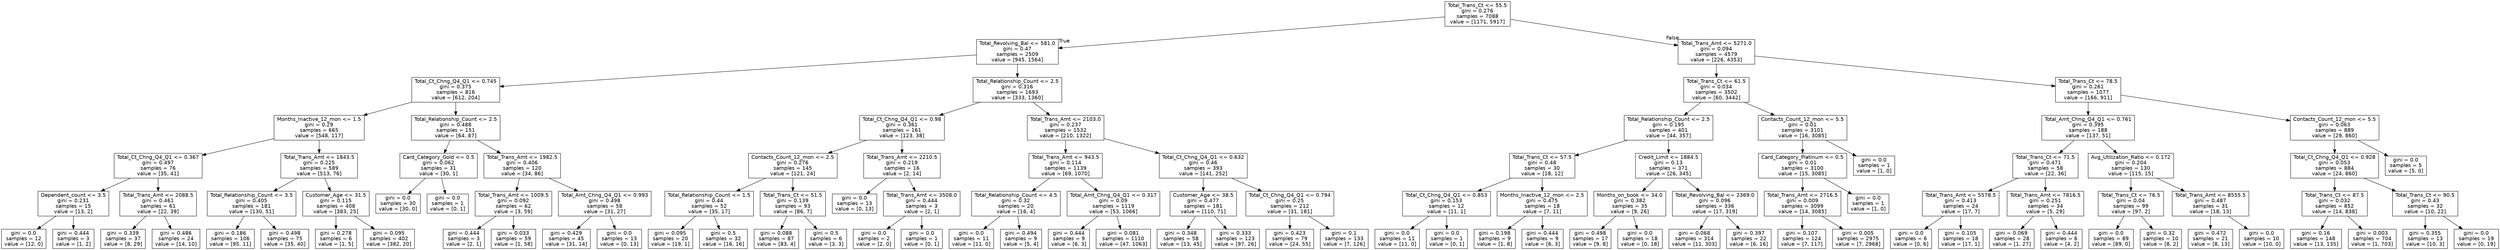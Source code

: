 digraph Tree {
node [shape=box, fontname="helvetica"] ;
edge [fontname="helvetica"] ;
0 [label="Total_Trans_Ct <= 55.5\ngini = 0.276\nsamples = 7088\nvalue = [1171, 5917]"] ;
1 [label="Total_Revolving_Bal <= 581.0\ngini = 0.47\nsamples = 2509\nvalue = [945, 1564]"] ;
0 -> 1 [labeldistance=2.5, labelangle=45, headlabel="True"] ;
2 [label="Total_Ct_Chng_Q4_Q1 <= 0.745\ngini = 0.375\nsamples = 816\nvalue = [612, 204]"] ;
1 -> 2 ;
3 [label="Months_Inactive_12_mon <= 1.5\ngini = 0.29\nsamples = 665\nvalue = [548, 117]"] ;
2 -> 3 ;
4 [label="Total_Ct_Chng_Q4_Q1 <= 0.367\ngini = 0.497\nsamples = 76\nvalue = [35, 41]"] ;
3 -> 4 ;
5 [label="Dependent_count <= 3.5\ngini = 0.231\nsamples = 15\nvalue = [13, 2]"] ;
4 -> 5 ;
6 [label="gini = 0.0\nsamples = 12\nvalue = [12, 0]"] ;
5 -> 6 ;
7 [label="gini = 0.444\nsamples = 3\nvalue = [1, 2]"] ;
5 -> 7 ;
8 [label="Total_Trans_Amt <= 2088.5\ngini = 0.461\nsamples = 61\nvalue = [22, 39]"] ;
4 -> 8 ;
9 [label="gini = 0.339\nsamples = 37\nvalue = [8, 29]"] ;
8 -> 9 ;
10 [label="gini = 0.486\nsamples = 24\nvalue = [14, 10]"] ;
8 -> 10 ;
11 [label="Total_Trans_Amt <= 1843.5\ngini = 0.225\nsamples = 589\nvalue = [513, 76]"] ;
3 -> 11 ;
12 [label="Total_Relationship_Count <= 3.5\ngini = 0.405\nsamples = 181\nvalue = [130, 51]"] ;
11 -> 12 ;
13 [label="gini = 0.186\nsamples = 106\nvalue = [95, 11]"] ;
12 -> 13 ;
14 [label="gini = 0.498\nsamples = 75\nvalue = [35, 40]"] ;
12 -> 14 ;
15 [label="Customer_Age <= 31.5\ngini = 0.115\nsamples = 408\nvalue = [383, 25]"] ;
11 -> 15 ;
16 [label="gini = 0.278\nsamples = 6\nvalue = [1, 5]"] ;
15 -> 16 ;
17 [label="gini = 0.095\nsamples = 402\nvalue = [382, 20]"] ;
15 -> 17 ;
18 [label="Total_Relationship_Count <= 2.5\ngini = 0.488\nsamples = 151\nvalue = [64, 87]"] ;
2 -> 18 ;
19 [label="Card_Category_Gold <= 0.5\ngini = 0.062\nsamples = 31\nvalue = [30, 1]"] ;
18 -> 19 ;
20 [label="gini = 0.0\nsamples = 30\nvalue = [30, 0]"] ;
19 -> 20 ;
21 [label="gini = 0.0\nsamples = 1\nvalue = [0, 1]"] ;
19 -> 21 ;
22 [label="Total_Trans_Amt <= 1982.5\ngini = 0.406\nsamples = 120\nvalue = [34, 86]"] ;
18 -> 22 ;
23 [label="Total_Trans_Amt <= 1009.5\ngini = 0.092\nsamples = 62\nvalue = [3, 59]"] ;
22 -> 23 ;
24 [label="gini = 0.444\nsamples = 3\nvalue = [2, 1]"] ;
23 -> 24 ;
25 [label="gini = 0.033\nsamples = 59\nvalue = [1, 58]"] ;
23 -> 25 ;
26 [label="Total_Amt_Chng_Q4_Q1 <= 0.993\ngini = 0.498\nsamples = 58\nvalue = [31, 27]"] ;
22 -> 26 ;
27 [label="gini = 0.429\nsamples = 45\nvalue = [31, 14]"] ;
26 -> 27 ;
28 [label="gini = 0.0\nsamples = 13\nvalue = [0, 13]"] ;
26 -> 28 ;
29 [label="Total_Relationship_Count <= 2.5\ngini = 0.316\nsamples = 1693\nvalue = [333, 1360]"] ;
1 -> 29 ;
30 [label="Total_Ct_Chng_Q4_Q1 <= 0.98\ngini = 0.361\nsamples = 161\nvalue = [123, 38]"] ;
29 -> 30 ;
31 [label="Contacts_Count_12_mon <= 2.5\ngini = 0.276\nsamples = 145\nvalue = [121, 24]"] ;
30 -> 31 ;
32 [label="Total_Relationship_Count <= 1.5\ngini = 0.44\nsamples = 52\nvalue = [35, 17]"] ;
31 -> 32 ;
33 [label="gini = 0.095\nsamples = 20\nvalue = [19, 1]"] ;
32 -> 33 ;
34 [label="gini = 0.5\nsamples = 32\nvalue = [16, 16]"] ;
32 -> 34 ;
35 [label="Total_Trans_Ct <= 51.5\ngini = 0.139\nsamples = 93\nvalue = [86, 7]"] ;
31 -> 35 ;
36 [label="gini = 0.088\nsamples = 87\nvalue = [83, 4]"] ;
35 -> 36 ;
37 [label="gini = 0.5\nsamples = 6\nvalue = [3, 3]"] ;
35 -> 37 ;
38 [label="Total_Trans_Amt <= 2210.5\ngini = 0.219\nsamples = 16\nvalue = [2, 14]"] ;
30 -> 38 ;
39 [label="gini = 0.0\nsamples = 13\nvalue = [0, 13]"] ;
38 -> 39 ;
40 [label="Total_Trans_Amt <= 3508.0\ngini = 0.444\nsamples = 3\nvalue = [2, 1]"] ;
38 -> 40 ;
41 [label="gini = 0.0\nsamples = 2\nvalue = [2, 0]"] ;
40 -> 41 ;
42 [label="gini = 0.0\nsamples = 1\nvalue = [0, 1]"] ;
40 -> 42 ;
43 [label="Total_Trans_Amt <= 2103.0\ngini = 0.237\nsamples = 1532\nvalue = [210, 1322]"] ;
29 -> 43 ;
44 [label="Total_Trans_Amt <= 943.5\ngini = 0.114\nsamples = 1139\nvalue = [69, 1070]"] ;
43 -> 44 ;
45 [label="Total_Relationship_Count <= 4.5\ngini = 0.32\nsamples = 20\nvalue = [16, 4]"] ;
44 -> 45 ;
46 [label="gini = 0.0\nsamples = 11\nvalue = [11, 0]"] ;
45 -> 46 ;
47 [label="gini = 0.494\nsamples = 9\nvalue = [5, 4]"] ;
45 -> 47 ;
48 [label="Total_Amt_Chng_Q4_Q1 <= 0.317\ngini = 0.09\nsamples = 1119\nvalue = [53, 1066]"] ;
44 -> 48 ;
49 [label="gini = 0.444\nsamples = 9\nvalue = [6, 3]"] ;
48 -> 49 ;
50 [label="gini = 0.081\nsamples = 1110\nvalue = [47, 1063]"] ;
48 -> 50 ;
51 [label="Total_Ct_Chng_Q4_Q1 <= 0.632\ngini = 0.46\nsamples = 393\nvalue = [141, 252]"] ;
43 -> 51 ;
52 [label="Customer_Age <= 38.5\ngini = 0.477\nsamples = 181\nvalue = [110, 71]"] ;
51 -> 52 ;
53 [label="gini = 0.348\nsamples = 58\nvalue = [13, 45]"] ;
52 -> 53 ;
54 [label="gini = 0.333\nsamples = 123\nvalue = [97, 26]"] ;
52 -> 54 ;
55 [label="Total_Ct_Chng_Q4_Q1 <= 0.794\ngini = 0.25\nsamples = 212\nvalue = [31, 181]"] ;
51 -> 55 ;
56 [label="gini = 0.423\nsamples = 79\nvalue = [24, 55]"] ;
55 -> 56 ;
57 [label="gini = 0.1\nsamples = 133\nvalue = [7, 126]"] ;
55 -> 57 ;
58 [label="Total_Trans_Amt <= 5271.0\ngini = 0.094\nsamples = 4579\nvalue = [226, 4353]"] ;
0 -> 58 [labeldistance=2.5, labelangle=-45, headlabel="False"] ;
59 [label="Total_Trans_Ct <= 61.5\ngini = 0.034\nsamples = 3502\nvalue = [60, 3442]"] ;
58 -> 59 ;
60 [label="Total_Relationship_Count <= 2.5\ngini = 0.195\nsamples = 401\nvalue = [44, 357]"] ;
59 -> 60 ;
61 [label="Total_Trans_Ct <= 57.5\ngini = 0.48\nsamples = 30\nvalue = [18, 12]"] ;
60 -> 61 ;
62 [label="Total_Ct_Chng_Q4_Q1 <= 0.853\ngini = 0.153\nsamples = 12\nvalue = [11, 1]"] ;
61 -> 62 ;
63 [label="gini = 0.0\nsamples = 11\nvalue = [11, 0]"] ;
62 -> 63 ;
64 [label="gini = 0.0\nsamples = 1\nvalue = [0, 1]"] ;
62 -> 64 ;
65 [label="Months_Inactive_12_mon <= 2.5\ngini = 0.475\nsamples = 18\nvalue = [7, 11]"] ;
61 -> 65 ;
66 [label="gini = 0.198\nsamples = 9\nvalue = [1, 8]"] ;
65 -> 66 ;
67 [label="gini = 0.444\nsamples = 9\nvalue = [6, 3]"] ;
65 -> 67 ;
68 [label="Credit_Limit <= 1884.5\ngini = 0.13\nsamples = 371\nvalue = [26, 345]"] ;
60 -> 68 ;
69 [label="Months_on_book <= 34.0\ngini = 0.382\nsamples = 35\nvalue = [9, 26]"] ;
68 -> 69 ;
70 [label="gini = 0.498\nsamples = 17\nvalue = [9, 8]"] ;
69 -> 70 ;
71 [label="gini = 0.0\nsamples = 18\nvalue = [0, 18]"] ;
69 -> 71 ;
72 [label="Total_Revolving_Bal <= 2369.0\ngini = 0.096\nsamples = 336\nvalue = [17, 319]"] ;
68 -> 72 ;
73 [label="gini = 0.068\nsamples = 314\nvalue = [11, 303]"] ;
72 -> 73 ;
74 [label="gini = 0.397\nsamples = 22\nvalue = [6, 16]"] ;
72 -> 74 ;
75 [label="Contacts_Count_12_mon <= 5.5\ngini = 0.01\nsamples = 3101\nvalue = [16, 3085]"] ;
59 -> 75 ;
76 [label="Card_Category_Platinum <= 0.5\ngini = 0.01\nsamples = 3100\nvalue = [15, 3085]"] ;
75 -> 76 ;
77 [label="Total_Trans_Amt <= 2716.5\ngini = 0.009\nsamples = 3099\nvalue = [14, 3085]"] ;
76 -> 77 ;
78 [label="gini = 0.107\nsamples = 124\nvalue = [7, 117]"] ;
77 -> 78 ;
79 [label="gini = 0.005\nsamples = 2975\nvalue = [7, 2968]"] ;
77 -> 79 ;
80 [label="gini = 0.0\nsamples = 1\nvalue = [1, 0]"] ;
76 -> 80 ;
81 [label="gini = 0.0\nsamples = 1\nvalue = [1, 0]"] ;
75 -> 81 ;
82 [label="Total_Trans_Ct <= 78.5\ngini = 0.261\nsamples = 1077\nvalue = [166, 911]"] ;
58 -> 82 ;
83 [label="Total_Amt_Chng_Q4_Q1 <= 0.761\ngini = 0.395\nsamples = 188\nvalue = [137, 51]"] ;
82 -> 83 ;
84 [label="Total_Trans_Ct <= 71.5\ngini = 0.471\nsamples = 58\nvalue = [22, 36]"] ;
83 -> 84 ;
85 [label="Total_Trans_Amt <= 5578.5\ngini = 0.413\nsamples = 24\nvalue = [17, 7]"] ;
84 -> 85 ;
86 [label="gini = 0.0\nsamples = 6\nvalue = [0, 6]"] ;
85 -> 86 ;
87 [label="gini = 0.105\nsamples = 18\nvalue = [17, 1]"] ;
85 -> 87 ;
88 [label="Total_Trans_Amt <= 7816.5\ngini = 0.251\nsamples = 34\nvalue = [5, 29]"] ;
84 -> 88 ;
89 [label="gini = 0.069\nsamples = 28\nvalue = [1, 27]"] ;
88 -> 89 ;
90 [label="gini = 0.444\nsamples = 6\nvalue = [4, 2]"] ;
88 -> 90 ;
91 [label="Avg_Utilization_Ratio <= 0.172\ngini = 0.204\nsamples = 130\nvalue = [115, 15]"] ;
83 -> 91 ;
92 [label="Total_Trans_Ct <= 76.5\ngini = 0.04\nsamples = 99\nvalue = [97, 2]"] ;
91 -> 92 ;
93 [label="gini = 0.0\nsamples = 89\nvalue = [89, 0]"] ;
92 -> 93 ;
94 [label="gini = 0.32\nsamples = 10\nvalue = [8, 2]"] ;
92 -> 94 ;
95 [label="Total_Trans_Amt <= 8555.5\ngini = 0.487\nsamples = 31\nvalue = [18, 13]"] ;
91 -> 95 ;
96 [label="gini = 0.472\nsamples = 21\nvalue = [8, 13]"] ;
95 -> 96 ;
97 [label="gini = 0.0\nsamples = 10\nvalue = [10, 0]"] ;
95 -> 97 ;
98 [label="Contacts_Count_12_mon <= 5.5\ngini = 0.063\nsamples = 889\nvalue = [29, 860]"] ;
82 -> 98 ;
99 [label="Total_Ct_Chng_Q4_Q1 <= 0.928\ngini = 0.053\nsamples = 884\nvalue = [24, 860]"] ;
98 -> 99 ;
100 [label="Total_Trans_Ct <= 87.5\ngini = 0.032\nsamples = 852\nvalue = [14, 838]"] ;
99 -> 100 ;
101 [label="gini = 0.16\nsamples = 148\nvalue = [13, 135]"] ;
100 -> 101 ;
102 [label="gini = 0.003\nsamples = 704\nvalue = [1, 703]"] ;
100 -> 102 ;
103 [label="Total_Trans_Ct <= 90.5\ngini = 0.43\nsamples = 32\nvalue = [10, 22]"] ;
99 -> 103 ;
104 [label="gini = 0.355\nsamples = 13\nvalue = [10, 3]"] ;
103 -> 104 ;
105 [label="gini = 0.0\nsamples = 19\nvalue = [0, 19]"] ;
103 -> 105 ;
106 [label="gini = 0.0\nsamples = 5\nvalue = [5, 0]"] ;
98 -> 106 ;
}